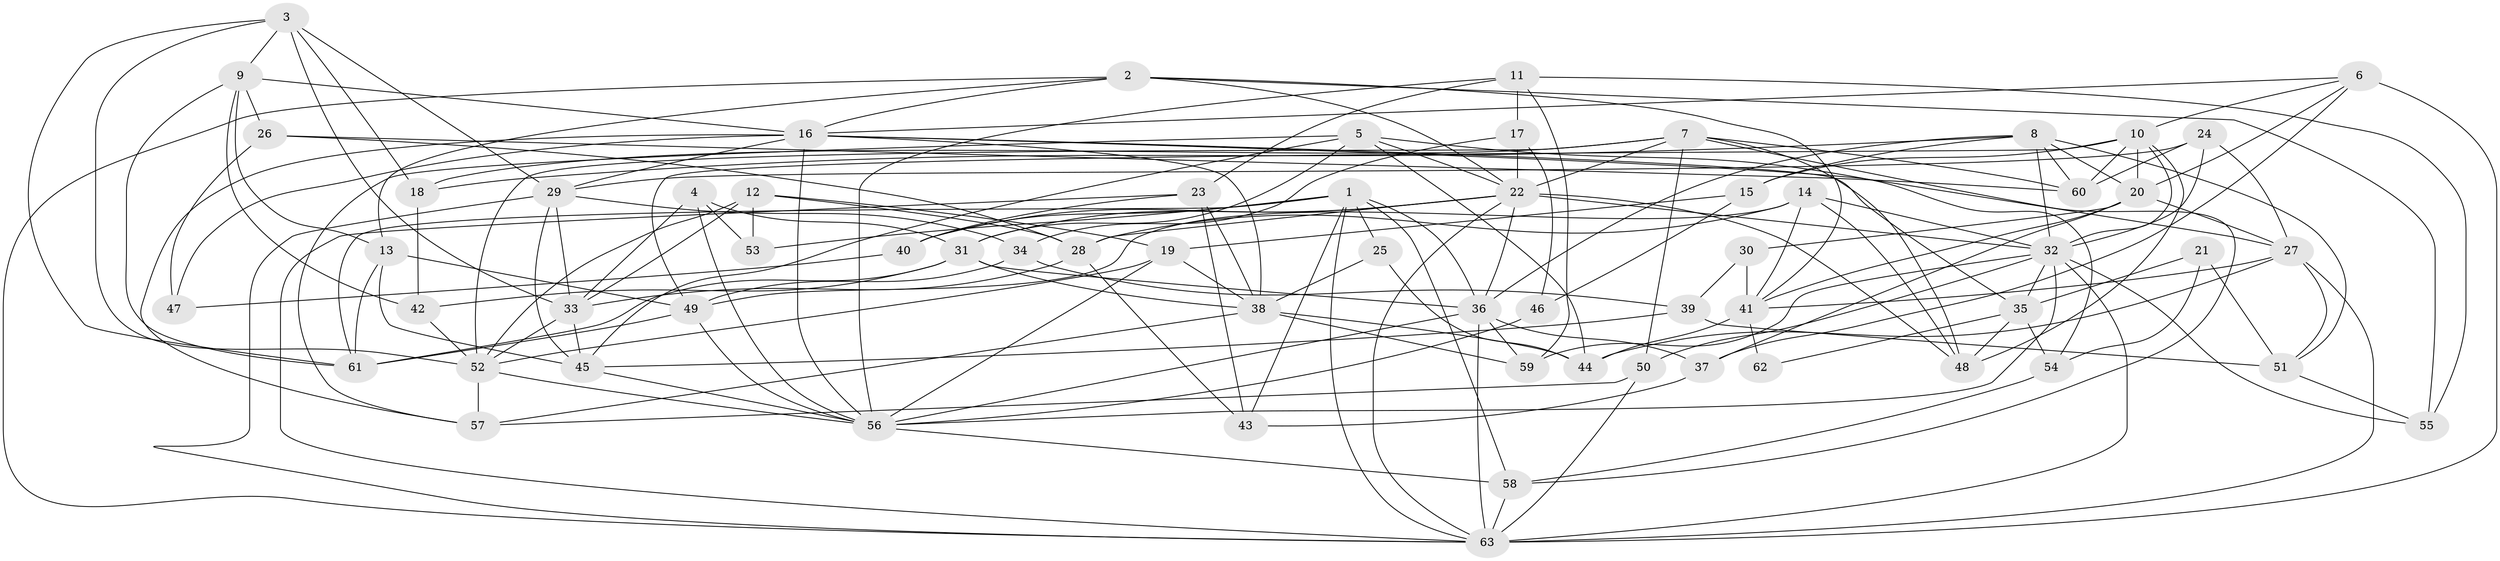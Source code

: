 // original degree distribution, {5: 0.20634920634920634, 3: 0.30952380952380953, 6: 0.0873015873015873, 4: 0.1984126984126984, 2: 0.14285714285714285, 8: 0.007936507936507936, 7: 0.031746031746031744, 9: 0.007936507936507936, 10: 0.007936507936507936}
// Generated by graph-tools (version 1.1) at 2025/02/03/09/25 03:02:10]
// undirected, 63 vertices, 176 edges
graph export_dot {
graph [start="1"]
  node [color=gray90,style=filled];
  1;
  2;
  3;
  4;
  5;
  6;
  7;
  8;
  9;
  10;
  11;
  12;
  13;
  14;
  15;
  16;
  17;
  18;
  19;
  20;
  21;
  22;
  23;
  24;
  25;
  26;
  27;
  28;
  29;
  30;
  31;
  32;
  33;
  34;
  35;
  36;
  37;
  38;
  39;
  40;
  41;
  42;
  43;
  44;
  45;
  46;
  47;
  48;
  49;
  50;
  51;
  52;
  53;
  54;
  55;
  56;
  57;
  58;
  59;
  60;
  61;
  62;
  63;
  1 -- 25 [weight=2.0];
  1 -- 36 [weight=1.0];
  1 -- 40 [weight=1.0];
  1 -- 43 [weight=1.0];
  1 -- 53 [weight=1.0];
  1 -- 58 [weight=1.0];
  1 -- 61 [weight=1.0];
  1 -- 63 [weight=1.0];
  2 -- 13 [weight=1.0];
  2 -- 16 [weight=1.0];
  2 -- 22 [weight=1.0];
  2 -- 41 [weight=1.0];
  2 -- 55 [weight=1.0];
  2 -- 63 [weight=1.0];
  3 -- 9 [weight=1.0];
  3 -- 18 [weight=1.0];
  3 -- 29 [weight=1.0];
  3 -- 33 [weight=1.0];
  3 -- 52 [weight=1.0];
  3 -- 61 [weight=1.0];
  4 -- 31 [weight=1.0];
  4 -- 33 [weight=1.0];
  4 -- 53 [weight=1.0];
  4 -- 56 [weight=1.0];
  5 -- 22 [weight=1.0];
  5 -- 31 [weight=1.0];
  5 -- 44 [weight=1.0];
  5 -- 45 [weight=1.0];
  5 -- 54 [weight=1.0];
  5 -- 57 [weight=1.0];
  6 -- 10 [weight=1.0];
  6 -- 16 [weight=1.0];
  6 -- 20 [weight=1.0];
  6 -- 37 [weight=1.0];
  6 -- 63 [weight=1.0];
  7 -- 18 [weight=1.0];
  7 -- 22 [weight=1.0];
  7 -- 48 [weight=1.0];
  7 -- 50 [weight=1.0];
  7 -- 52 [weight=2.0];
  7 -- 58 [weight=1.0];
  7 -- 60 [weight=1.0];
  8 -- 15 [weight=1.0];
  8 -- 18 [weight=1.0];
  8 -- 20 [weight=1.0];
  8 -- 32 [weight=2.0];
  8 -- 36 [weight=1.0];
  8 -- 51 [weight=1.0];
  8 -- 60 [weight=1.0];
  9 -- 13 [weight=1.0];
  9 -- 16 [weight=1.0];
  9 -- 26 [weight=1.0];
  9 -- 42 [weight=1.0];
  9 -- 61 [weight=1.0];
  10 -- 15 [weight=1.0];
  10 -- 20 [weight=1.0];
  10 -- 32 [weight=1.0];
  10 -- 48 [weight=1.0];
  10 -- 49 [weight=1.0];
  10 -- 60 [weight=1.0];
  11 -- 17 [weight=1.0];
  11 -- 23 [weight=1.0];
  11 -- 55 [weight=1.0];
  11 -- 56 [weight=1.0];
  11 -- 59 [weight=1.0];
  12 -- 19 [weight=1.0];
  12 -- 28 [weight=1.0];
  12 -- 33 [weight=1.0];
  12 -- 52 [weight=1.0];
  12 -- 53 [weight=1.0];
  13 -- 45 [weight=1.0];
  13 -- 49 [weight=1.0];
  13 -- 61 [weight=1.0];
  14 -- 28 [weight=1.0];
  14 -- 32 [weight=1.0];
  14 -- 41 [weight=1.0];
  14 -- 48 [weight=1.0];
  14 -- 49 [weight=1.0];
  15 -- 19 [weight=1.0];
  15 -- 46 [weight=1.0];
  16 -- 27 [weight=1.0];
  16 -- 29 [weight=1.0];
  16 -- 35 [weight=1.0];
  16 -- 38 [weight=1.0];
  16 -- 47 [weight=1.0];
  16 -- 56 [weight=1.0];
  16 -- 57 [weight=1.0];
  17 -- 22 [weight=1.0];
  17 -- 34 [weight=1.0];
  17 -- 46 [weight=1.0];
  18 -- 42 [weight=1.0];
  19 -- 38 [weight=1.0];
  19 -- 52 [weight=1.0];
  19 -- 56 [weight=1.0];
  20 -- 27 [weight=1.0];
  20 -- 30 [weight=1.0];
  20 -- 37 [weight=1.0];
  20 -- 41 [weight=1.0];
  21 -- 35 [weight=1.0];
  21 -- 51 [weight=1.0];
  21 -- 54 [weight=1.0];
  22 -- 28 [weight=1.0];
  22 -- 31 [weight=1.0];
  22 -- 32 [weight=1.0];
  22 -- 36 [weight=1.0];
  22 -- 40 [weight=1.0];
  22 -- 48 [weight=1.0];
  22 -- 63 [weight=1.0];
  23 -- 38 [weight=1.0];
  23 -- 40 [weight=1.0];
  23 -- 43 [weight=1.0];
  23 -- 63 [weight=1.0];
  24 -- 27 [weight=1.0];
  24 -- 29 [weight=1.0];
  24 -- 32 [weight=1.0];
  24 -- 60 [weight=1.0];
  25 -- 38 [weight=1.0];
  25 -- 44 [weight=1.0];
  26 -- 28 [weight=1.0];
  26 -- 47 [weight=1.0];
  26 -- 60 [weight=1.0];
  27 -- 41 [weight=1.0];
  27 -- 44 [weight=1.0];
  27 -- 51 [weight=1.0];
  27 -- 63 [weight=1.0];
  28 -- 33 [weight=1.0];
  28 -- 43 [weight=1.0];
  29 -- 33 [weight=1.0];
  29 -- 34 [weight=1.0];
  29 -- 45 [weight=1.0];
  29 -- 63 [weight=1.0];
  30 -- 39 [weight=1.0];
  30 -- 41 [weight=1.0];
  31 -- 36 [weight=1.0];
  31 -- 38 [weight=1.0];
  31 -- 42 [weight=1.0];
  31 -- 61 [weight=2.0];
  32 -- 35 [weight=1.0];
  32 -- 50 [weight=1.0];
  32 -- 55 [weight=1.0];
  32 -- 56 [weight=1.0];
  32 -- 59 [weight=2.0];
  32 -- 63 [weight=2.0];
  33 -- 45 [weight=1.0];
  33 -- 52 [weight=1.0];
  34 -- 39 [weight=1.0];
  34 -- 49 [weight=1.0];
  35 -- 48 [weight=1.0];
  35 -- 54 [weight=1.0];
  35 -- 62 [weight=1.0];
  36 -- 37 [weight=1.0];
  36 -- 56 [weight=1.0];
  36 -- 59 [weight=1.0];
  36 -- 63 [weight=1.0];
  37 -- 43 [weight=1.0];
  38 -- 44 [weight=1.0];
  38 -- 57 [weight=1.0];
  38 -- 59 [weight=1.0];
  39 -- 45 [weight=1.0];
  39 -- 51 [weight=3.0];
  40 -- 47 [weight=1.0];
  41 -- 44 [weight=1.0];
  41 -- 62 [weight=2.0];
  42 -- 52 [weight=1.0];
  45 -- 56 [weight=1.0];
  46 -- 56 [weight=2.0];
  49 -- 56 [weight=1.0];
  49 -- 61 [weight=1.0];
  50 -- 57 [weight=1.0];
  50 -- 63 [weight=1.0];
  51 -- 55 [weight=1.0];
  52 -- 56 [weight=1.0];
  52 -- 57 [weight=1.0];
  54 -- 58 [weight=1.0];
  56 -- 58 [weight=1.0];
  58 -- 63 [weight=1.0];
}
